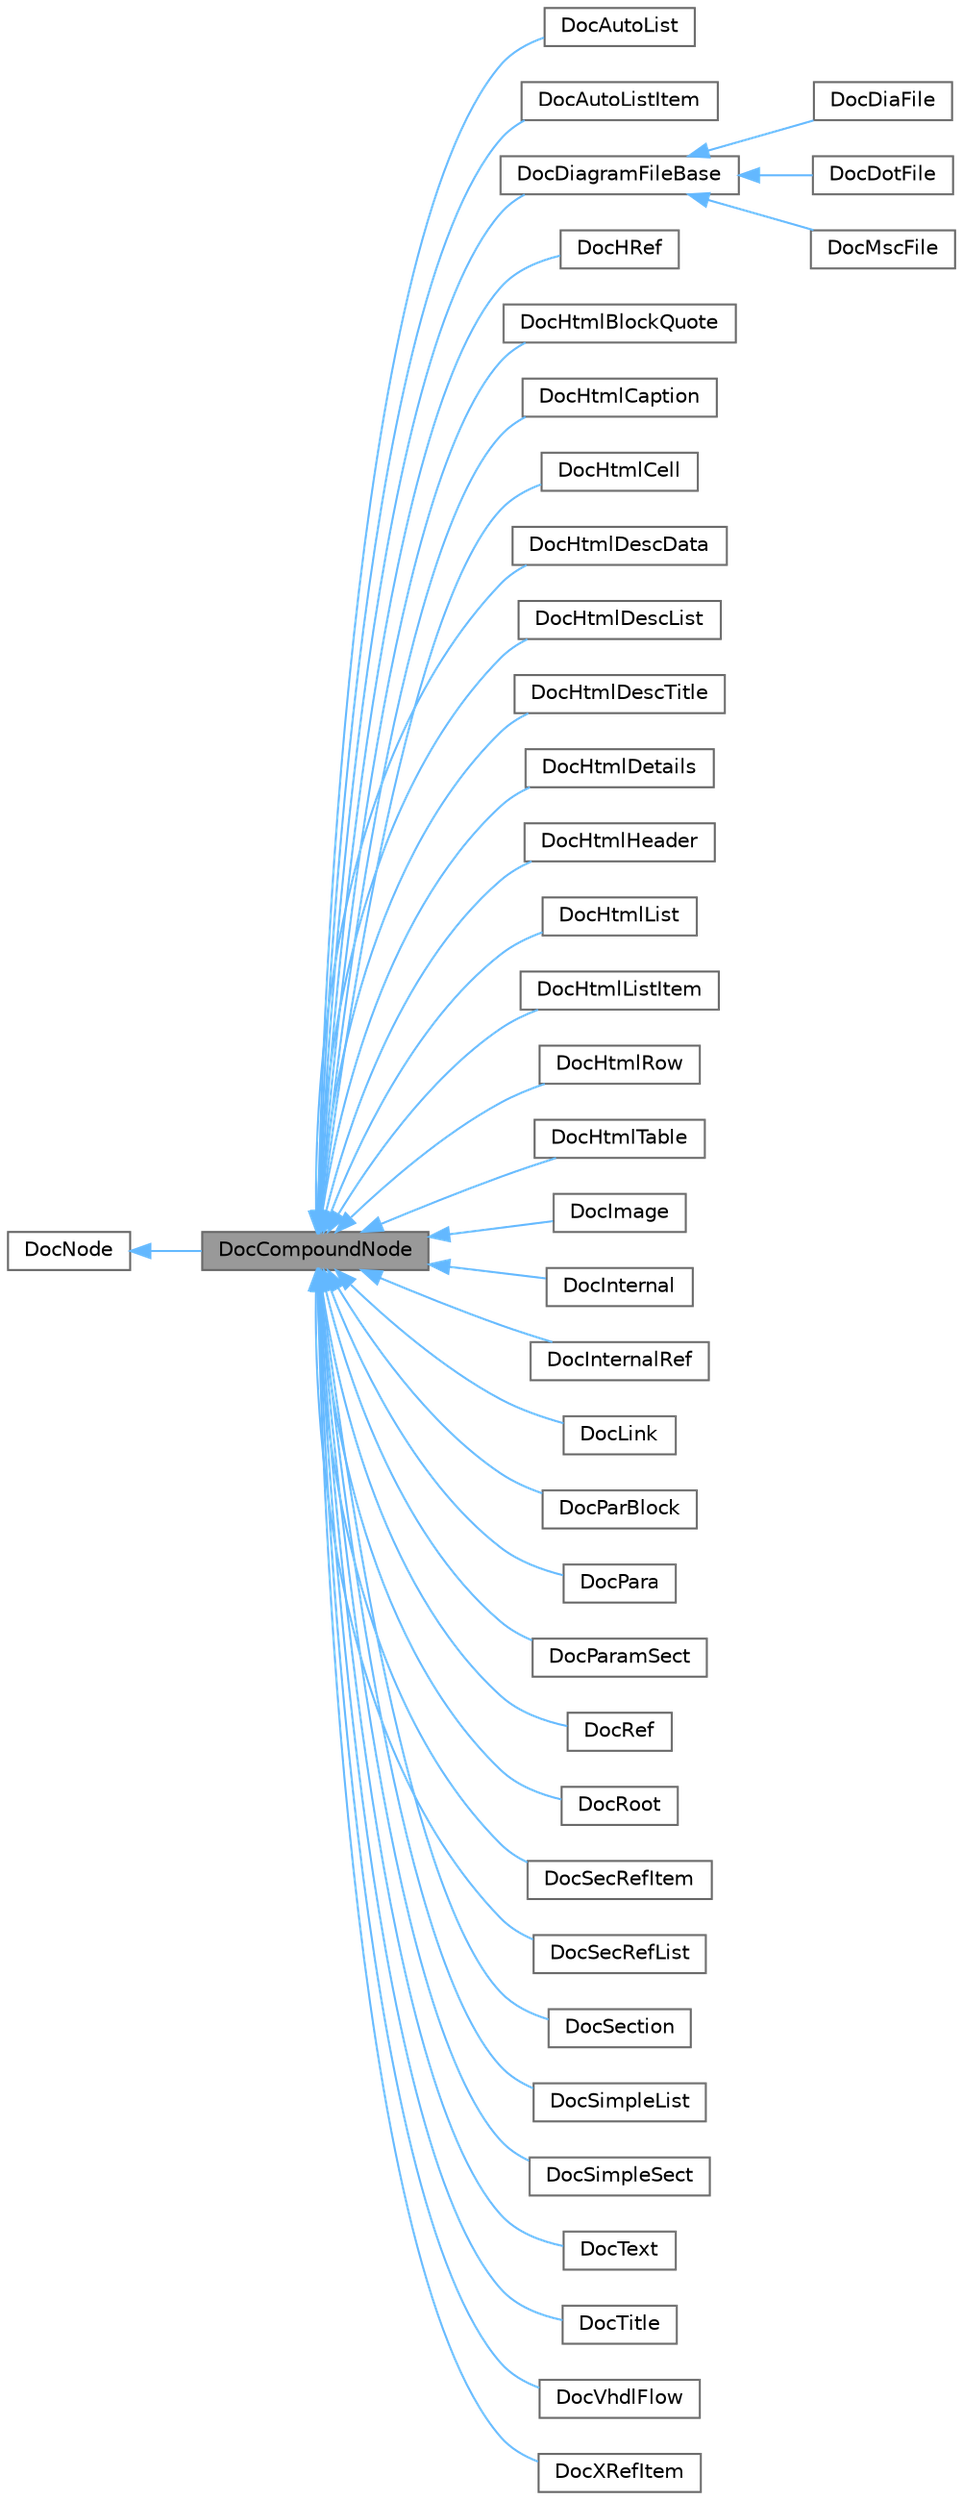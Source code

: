 digraph "DocCompoundNode"
{
 // INTERACTIVE_SVG=YES
 // LATEX_PDF_SIZE
  bgcolor="transparent";
  edge [fontname=Helvetica,fontsize=10,labelfontname=Helvetica,labelfontsize=10];
  node [fontname=Helvetica,fontsize=10,shape=box,height=0.2,width=0.4];
  rankdir="LR";
  Node1 [label="DocCompoundNode",height=0.2,width=0.4,color="gray40", fillcolor="grey60", style="filled", fontcolor="black",tooltip="Base class for nodes with children."];
  Node2 -> Node1 [dir="back",color="steelblue1",style="solid"];
  Node2 [label="DocNode",height=0.2,width=0.4,color="gray40", fillcolor="white", style="filled",URL="$d9/d0e/class_doc_node.html",tooltip="Abstract node interface with type information."];
  Node1 -> Node3 [dir="back",color="steelblue1",style="solid"];
  Node3 [label="DocAutoList",height=0.2,width=0.4,color="gray40", fillcolor="white", style="filled",URL="$d1/d3f/class_doc_auto_list.html",tooltip="Node representing an auto List."];
  Node1 -> Node4 [dir="back",color="steelblue1",style="solid"];
  Node4 [label="DocAutoListItem",height=0.2,width=0.4,color="gray40", fillcolor="white", style="filled",URL="$d8/df9/class_doc_auto_list_item.html",tooltip="Node representing an item of a auto list."];
  Node1 -> Node5 [dir="back",color="steelblue1",style="solid"];
  Node5 [label="DocDiagramFileBase",height=0.2,width=0.4,color="gray40", fillcolor="white", style="filled",URL="$d3/d7c/class_doc_diagram_file_base.html",tooltip=" "];
  Node5 -> Node6 [dir="back",color="steelblue1",style="solid"];
  Node6 [label="DocDiaFile",height=0.2,width=0.4,color="gray40", fillcolor="white", style="filled",URL="$d6/ddb/class_doc_dia_file.html",tooltip="Node representing a dia file."];
  Node5 -> Node7 [dir="back",color="steelblue1",style="solid"];
  Node7 [label="DocDotFile",height=0.2,width=0.4,color="gray40", fillcolor="white", style="filled",URL="$df/d37/class_doc_dot_file.html",tooltip="Node representing a dot file."];
  Node5 -> Node8 [dir="back",color="steelblue1",style="solid"];
  Node8 [label="DocMscFile",height=0.2,width=0.4,color="gray40", fillcolor="white", style="filled",URL="$d3/d7d/class_doc_msc_file.html",tooltip="Node representing a msc file."];
  Node1 -> Node9 [dir="back",color="steelblue1",style="solid"];
  Node9 [label="DocHRef",height=0.2,width=0.4,color="gray40", fillcolor="white", style="filled",URL="$d9/d10/class_doc_h_ref.html",tooltip="Node representing a Hypertext reference."];
  Node1 -> Node10 [dir="back",color="steelblue1",style="solid"];
  Node10 [label="DocHtmlBlockQuote",height=0.2,width=0.4,color="gray40", fillcolor="white", style="filled",URL="$d9/dd3/class_doc_html_block_quote.html",tooltip="Node representing an HTML blockquote."];
  Node1 -> Node11 [dir="back",color="steelblue1",style="solid"];
  Node11 [label="DocHtmlCaption",height=0.2,width=0.4,color="gray40", fillcolor="white", style="filled",URL="$d0/dc7/class_doc_html_caption.html",tooltip="Node representing a HTML table caption."];
  Node1 -> Node12 [dir="back",color="steelblue1",style="solid"];
  Node12 [label="DocHtmlCell",height=0.2,width=0.4,color="gray40", fillcolor="white", style="filled",URL="$d1/d56/class_doc_html_cell.html",tooltip="Node representing a HTML table cell."];
  Node1 -> Node13 [dir="back",color="steelblue1",style="solid"];
  Node13 [label="DocHtmlDescData",height=0.2,width=0.4,color="gray40", fillcolor="white", style="filled",URL="$dd/d88/class_doc_html_desc_data.html",tooltip="Node representing a HTML description data."];
  Node1 -> Node14 [dir="back",color="steelblue1",style="solid"];
  Node14 [label="DocHtmlDescList",height=0.2,width=0.4,color="gray40", fillcolor="white", style="filled",URL="$df/d6f/class_doc_html_desc_list.html",tooltip="Node representing a Html description list."];
  Node1 -> Node15 [dir="back",color="steelblue1",style="solid"];
  Node15 [label="DocHtmlDescTitle",height=0.2,width=0.4,color="gray40", fillcolor="white", style="filled",URL="$dd/dd1/class_doc_html_desc_title.html",tooltip="Node representing a Html description item."];
  Node1 -> Node16 [dir="back",color="steelblue1",style="solid"];
  Node16 [label="DocHtmlDetails",height=0.2,width=0.4,color="gray40", fillcolor="white", style="filled",URL="$dc/dcc/class_doc_html_details.html",tooltip="Node Html details."];
  Node1 -> Node17 [dir="back",color="steelblue1",style="solid"];
  Node17 [label="DocHtmlHeader",height=0.2,width=0.4,color="gray40", fillcolor="white", style="filled",URL="$df/d24/class_doc_html_header.html",tooltip="Node Html heading."];
  Node1 -> Node18 [dir="back",color="steelblue1",style="solid"];
  Node18 [label="DocHtmlList",height=0.2,width=0.4,color="gray40", fillcolor="white", style="filled",URL="$d5/d42/class_doc_html_list.html",tooltip="Node representing a Html list."];
  Node1 -> Node19 [dir="back",color="steelblue1",style="solid"];
  Node19 [label="DocHtmlListItem",height=0.2,width=0.4,color="gray40", fillcolor="white", style="filled",URL="$df/da8/class_doc_html_list_item.html",tooltip="Node representing a HTML list item."];
  Node1 -> Node20 [dir="back",color="steelblue1",style="solid"];
  Node20 [label="DocHtmlRow",height=0.2,width=0.4,color="gray40", fillcolor="white", style="filled",URL="$d3/d16/class_doc_html_row.html",tooltip="Node representing a HTML table row."];
  Node1 -> Node21 [dir="back",color="steelblue1",style="solid"];
  Node21 [label="DocHtmlTable",height=0.2,width=0.4,color="gray40", fillcolor="white", style="filled",URL="$de/d79/class_doc_html_table.html",tooltip="Node representing a HTML table."];
  Node1 -> Node22 [dir="back",color="steelblue1",style="solid"];
  Node22 [label="DocImage",height=0.2,width=0.4,color="gray40", fillcolor="white", style="filled",URL="$db/dc8/class_doc_image.html",tooltip="Node representing an image."];
  Node1 -> Node23 [dir="back",color="steelblue1",style="solid"];
  Node23 [label="DocInternal",height=0.2,width=0.4,color="gray40", fillcolor="white", style="filled",URL="$db/d6d/class_doc_internal.html",tooltip="Node representing an internal section of documentation."];
  Node1 -> Node24 [dir="back",color="steelblue1",style="solid"];
  Node24 [label="DocInternalRef",height=0.2,width=0.4,color="gray40", fillcolor="white", style="filled",URL="$da/da2/class_doc_internal_ref.html",tooltip="Node representing an internal reference to some item."];
  Node1 -> Node25 [dir="back",color="steelblue1",style="solid"];
  Node25 [label="DocLink",height=0.2,width=0.4,color="gray40", fillcolor="white", style="filled",URL="$d5/dd3/class_doc_link.html",tooltip="Node representing a link to some item."];
  Node1 -> Node26 [dir="back",color="steelblue1",style="solid"];
  Node26 [label="DocParBlock",height=0.2,width=0.4,color="gray40", fillcolor="white", style="filled",URL="$d9/dd2/class_doc_par_block.html",tooltip="Node representing an block of paragraphs."];
  Node1 -> Node27 [dir="back",color="steelblue1",style="solid"];
  Node27 [label="DocPara",height=0.2,width=0.4,color="gray40", fillcolor="white", style="filled",URL="$d3/d01/class_doc_para.html",tooltip="Node representing a paragraph in the documentation tree."];
  Node1 -> Node28 [dir="back",color="steelblue1",style="solid"];
  Node28 [label="DocParamSect",height=0.2,width=0.4,color="gray40", fillcolor="white", style="filled",URL="$d1/d01/class_doc_param_sect.html",tooltip="Node representing a parameter section."];
  Node1 -> Node29 [dir="back",color="steelblue1",style="solid"];
  Node29 [label="DocRef",height=0.2,width=0.4,color="gray40", fillcolor="white", style="filled",URL="$d5/d68/class_doc_ref.html",tooltip="Node representing a reference to some item."];
  Node1 -> Node30 [dir="back",color="steelblue1",style="solid"];
  Node30 [label="DocRoot",height=0.2,width=0.4,color="gray40", fillcolor="white", style="filled",URL="$d8/ddb/class_doc_root.html",tooltip="Root node of documentation tree."];
  Node1 -> Node31 [dir="back",color="steelblue1",style="solid"];
  Node31 [label="DocSecRefItem",height=0.2,width=0.4,color="gray40", fillcolor="white", style="filled",URL="$de/d87/class_doc_sec_ref_item.html",tooltip="Node representing a reference to a section."];
  Node1 -> Node32 [dir="back",color="steelblue1",style="solid"];
  Node32 [label="DocSecRefList",height=0.2,width=0.4,color="gray40", fillcolor="white", style="filled",URL="$d3/ddb/class_doc_sec_ref_list.html",tooltip="Node representing a list of section references."];
  Node1 -> Node33 [dir="back",color="steelblue1",style="solid"];
  Node33 [label="DocSection",height=0.2,width=0.4,color="gray40", fillcolor="white", style="filled",URL="$d2/da3/class_doc_section.html",tooltip="Node representing a normal section."];
  Node1 -> Node34 [dir="back",color="steelblue1",style="solid"];
  Node34 [label="DocSimpleList",height=0.2,width=0.4,color="gray40", fillcolor="white", style="filled",URL="$dc/de6/class_doc_simple_list.html",tooltip="Node representing a simple list."];
  Node1 -> Node35 [dir="back",color="steelblue1",style="solid"];
  Node35 [label="DocSimpleSect",height=0.2,width=0.4,color="gray40", fillcolor="white", style="filled",URL="$de/d65/class_doc_simple_sect.html",tooltip="Node representing a simple section."];
  Node1 -> Node36 [dir="back",color="steelblue1",style="solid"];
  Node36 [label="DocText",height=0.2,width=0.4,color="gray40", fillcolor="white", style="filled",URL="$d0/d87/class_doc_text.html",tooltip="Root node of a text fragment."];
  Node1 -> Node37 [dir="back",color="steelblue1",style="solid"];
  Node37 [label="DocTitle",height=0.2,width=0.4,color="gray40", fillcolor="white", style="filled",URL="$d3/d1c/class_doc_title.html",tooltip="Node representing a simple section title."];
  Node1 -> Node38 [dir="back",color="steelblue1",style="solid"];
  Node38 [label="DocVhdlFlow",height=0.2,width=0.4,color="gray40", fillcolor="white", style="filled",URL="$d0/d89/class_doc_vhdl_flow.html",tooltip="Node representing a VHDL flow chart."];
  Node1 -> Node39 [dir="back",color="steelblue1",style="solid"];
  Node39 [label="DocXRefItem",height=0.2,width=0.4,color="gray40", fillcolor="white", style="filled",URL="$d0/d90/class_doc_x_ref_item.html",tooltip="Node representing an item of a cross-referenced list."];
}
